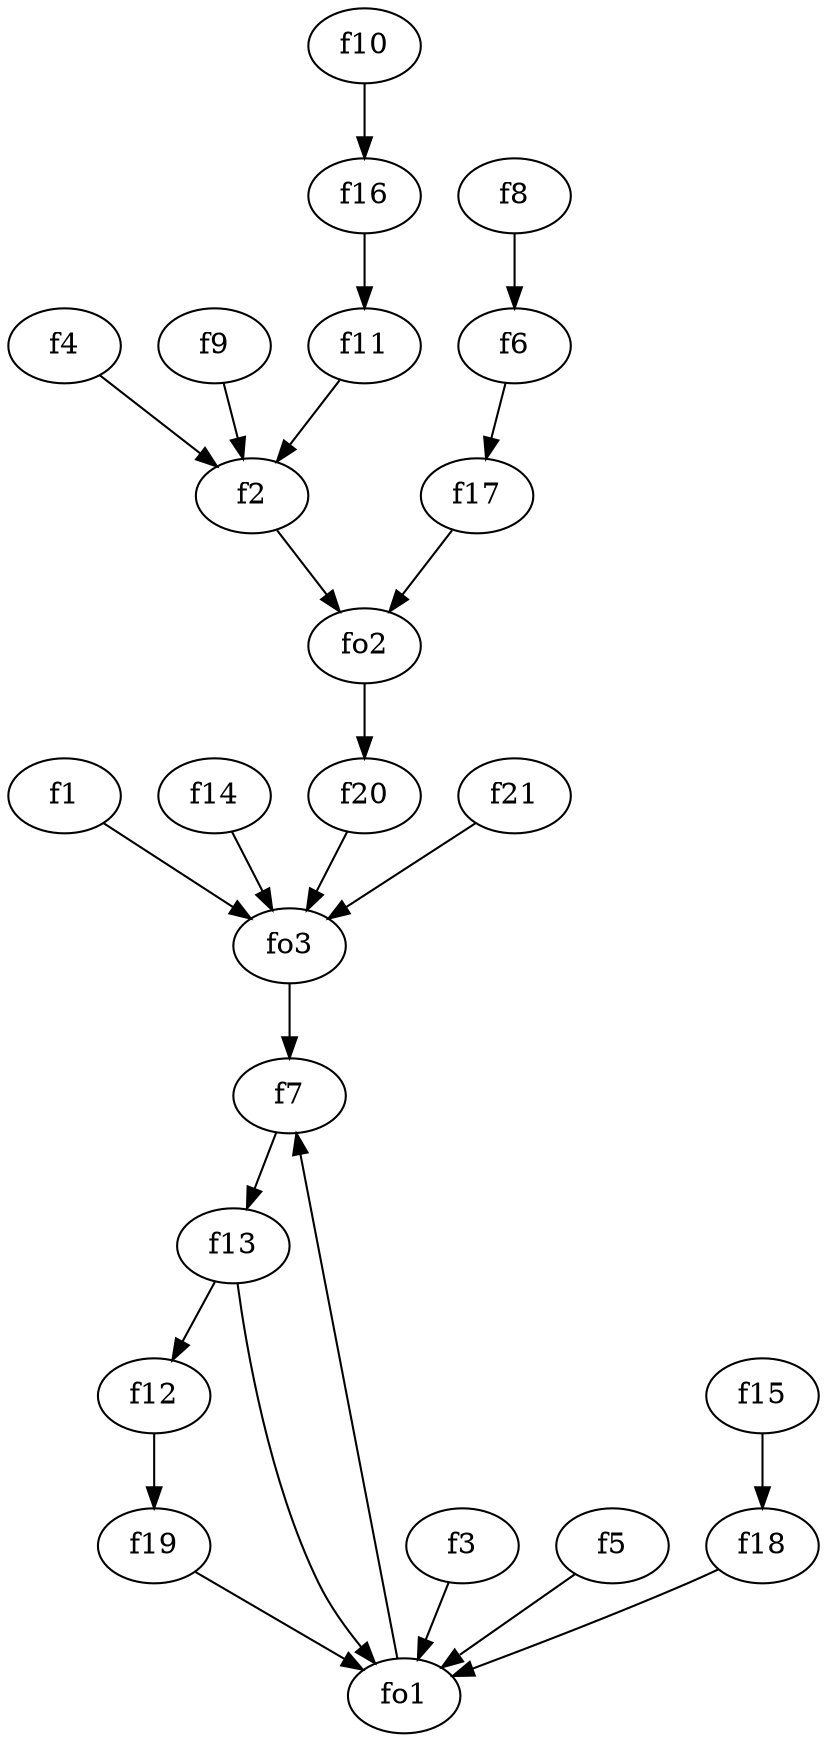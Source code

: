 strict digraph  {
f1;
f2;
f3;
f4;
f5;
f6;
f7;
f8;
f9;
f10;
f11;
f12;
f13;
f14;
f15;
f16;
f17;
f18;
f19;
f20;
f21;
fo1;
fo2;
fo3;
f1 -> fo3  [weight=2];
f2 -> fo2  [weight=2];
f3 -> fo1  [weight=2];
f4 -> f2  [weight=2];
f5 -> fo1  [weight=2];
f6 -> f17  [weight=2];
f7 -> f13  [weight=2];
f8 -> f6  [weight=2];
f9 -> f2  [weight=2];
f10 -> f16  [weight=2];
f11 -> f2  [weight=2];
f12 -> f19  [weight=2];
f13 -> f12  [weight=2];
f13 -> fo1  [weight=2];
f14 -> fo3  [weight=2];
f15 -> f18  [weight=2];
f16 -> f11  [weight=2];
f17 -> fo2  [weight=2];
f18 -> fo1  [weight=2];
f19 -> fo1  [weight=2];
f20 -> fo3  [weight=2];
f21 -> fo3  [weight=2];
fo1 -> f7  [weight=2];
fo2 -> f20  [weight=2];
fo3 -> f7  [weight=2];
}
